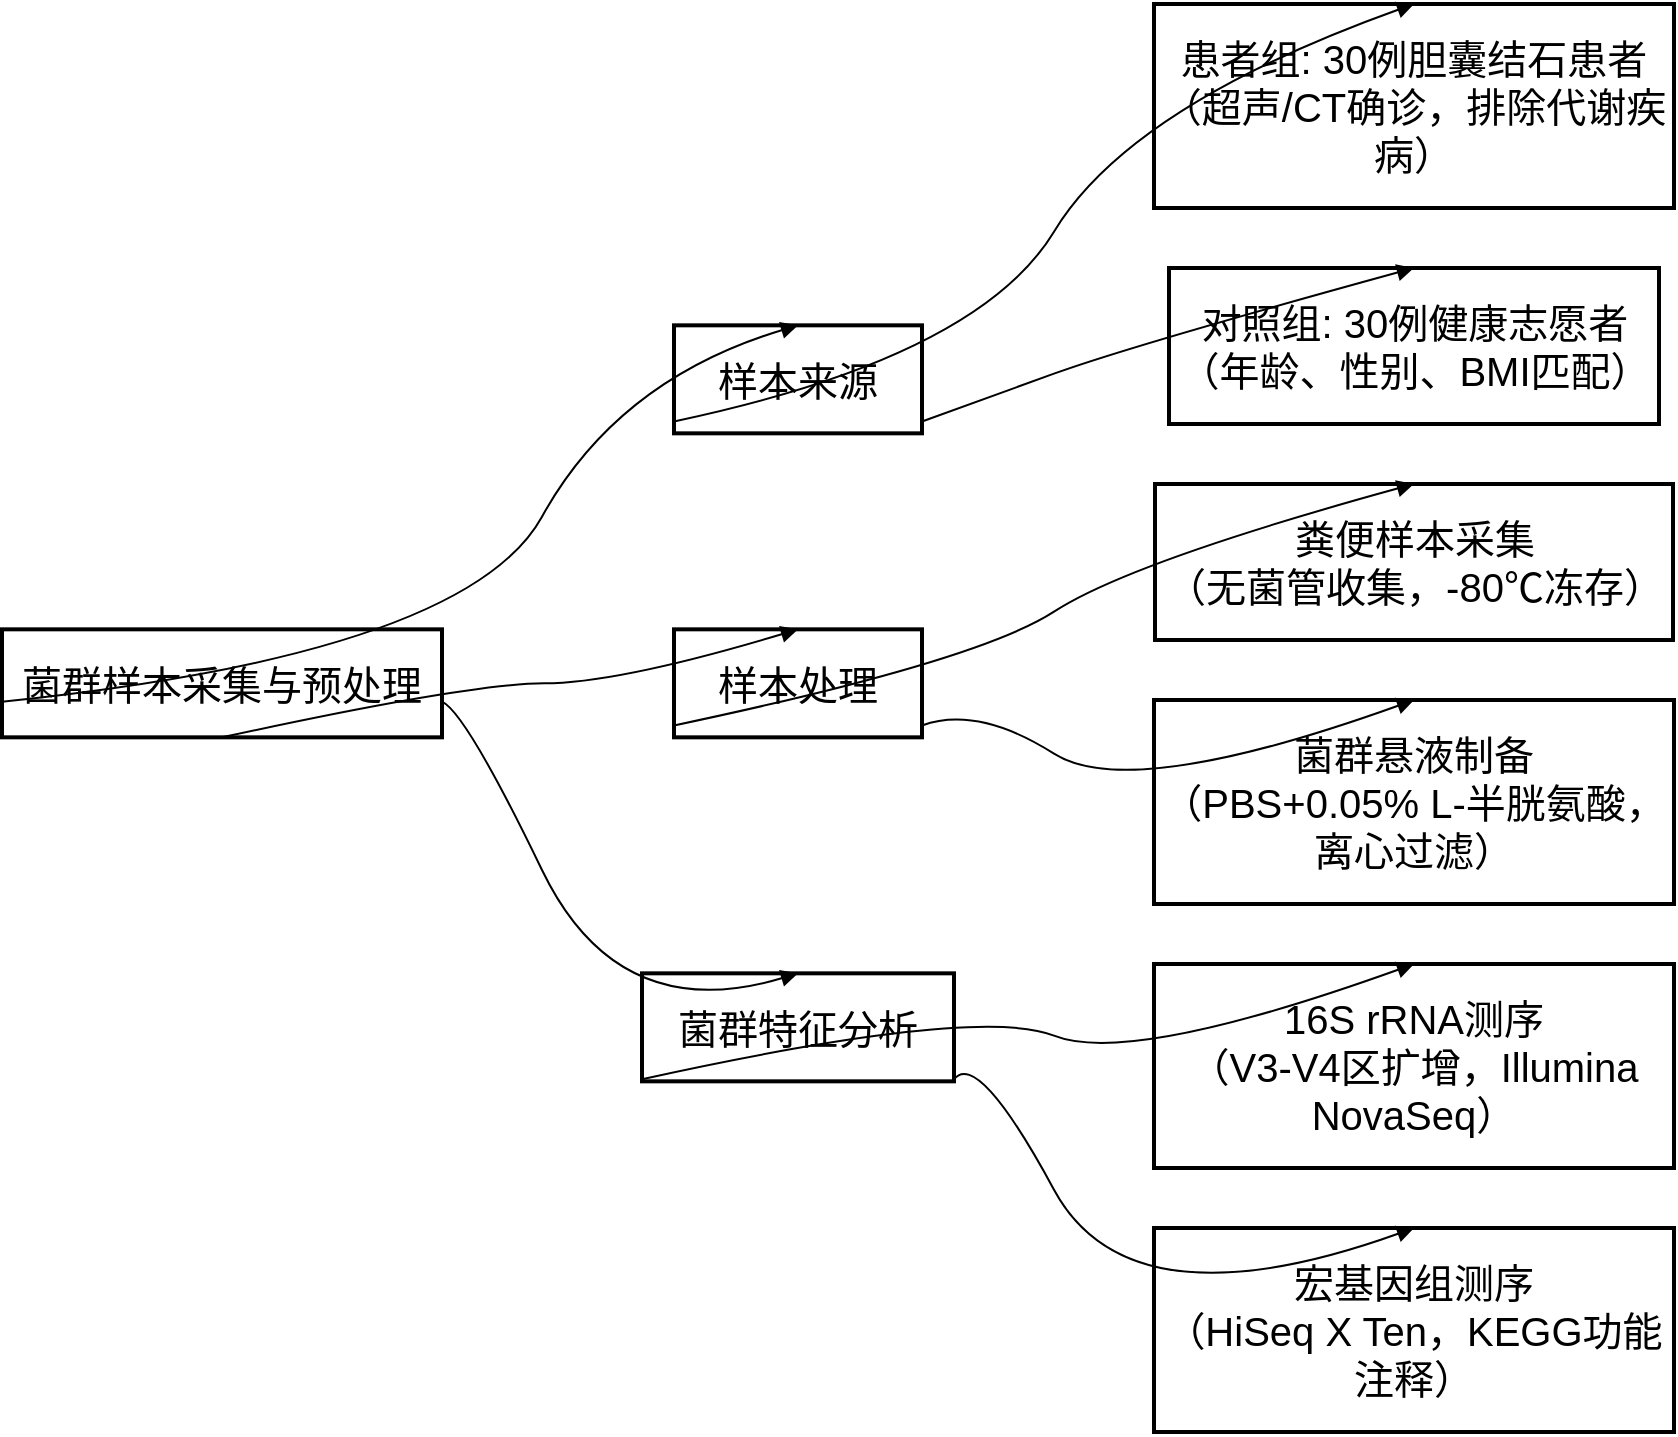 <mxfile version="26.2.14">
  <diagram id="C5RBs43oDa-KdzZeNtuy" name="Page-1">
    <mxGraphModel dx="2245" dy="1931" grid="1" gridSize="10" guides="1" tooltips="1" connect="1" arrows="1" fold="1" page="1" pageScale="1" pageWidth="827" pageHeight="1169" math="0" shadow="0">
      <root>
        <mxCell id="WIyWlLk6GJQsqaUBKTNV-0" />
        <mxCell id="WIyWlLk6GJQsqaUBKTNV-1" parent="WIyWlLk6GJQsqaUBKTNV-0" />
        <mxCell id="n_GMTlLWjzd6wOx4EPxu-156" value="菌群样本采集与预处理" style="whiteSpace=wrap;strokeWidth=2;fontSize=20;" vertex="1" parent="WIyWlLk6GJQsqaUBKTNV-1">
          <mxGeometry y="312.667" width="220" height="54" as="geometry" />
        </mxCell>
        <mxCell id="n_GMTlLWjzd6wOx4EPxu-157" value="样本来源" style="whiteSpace=wrap;strokeWidth=2;fontSize=20;" vertex="1" parent="WIyWlLk6GJQsqaUBKTNV-1">
          <mxGeometry x="336" y="160.667" width="124" height="54" as="geometry" />
        </mxCell>
        <mxCell id="n_GMTlLWjzd6wOx4EPxu-158" value="样本处理" style="whiteSpace=wrap;strokeWidth=2;fontSize=20;" vertex="1" parent="WIyWlLk6GJQsqaUBKTNV-1">
          <mxGeometry x="336" y="312.667" width="124" height="54" as="geometry" />
        </mxCell>
        <mxCell id="n_GMTlLWjzd6wOx4EPxu-159" value="菌群特征分析" style="whiteSpace=wrap;strokeWidth=2;fontSize=20;" vertex="1" parent="WIyWlLk6GJQsqaUBKTNV-1">
          <mxGeometry x="320" y="484.667" width="156" height="54" as="geometry" />
        </mxCell>
        <mxCell id="n_GMTlLWjzd6wOx4EPxu-160" value="患者组: 30例胆囊结石患者&#xa;（超声/CT确诊，排除代谢疾病）" style="whiteSpace=wrap;strokeWidth=2;fontSize=20;" vertex="1" parent="WIyWlLk6GJQsqaUBKTNV-1">
          <mxGeometry x="576" width="260" height="102" as="geometry" />
        </mxCell>
        <mxCell id="n_GMTlLWjzd6wOx4EPxu-161" value="对照组: 30例健康志愿者&#xa;（年龄、性别、BMI匹配）" style="whiteSpace=wrap;strokeWidth=2;fontSize=20;" vertex="1" parent="WIyWlLk6GJQsqaUBKTNV-1">
          <mxGeometry x="583.5" y="132" width="245" height="78" as="geometry" />
        </mxCell>
        <mxCell id="n_GMTlLWjzd6wOx4EPxu-162" value="粪便样本采集&#xa;（无菌管收集，-80℃冻存）" style="whiteSpace=wrap;strokeWidth=2;fontSize=20;" vertex="1" parent="WIyWlLk6GJQsqaUBKTNV-1">
          <mxGeometry x="576.5" y="240" width="259" height="78" as="geometry" />
        </mxCell>
        <mxCell id="n_GMTlLWjzd6wOx4EPxu-163" value="菌群悬液制备&#xa;（PBS+0.05% L-半胱氨酸，离心过滤）" style="whiteSpace=wrap;strokeWidth=2;fontSize=20;" vertex="1" parent="WIyWlLk6GJQsqaUBKTNV-1">
          <mxGeometry x="576" y="348" width="260" height="102" as="geometry" />
        </mxCell>
        <mxCell id="n_GMTlLWjzd6wOx4EPxu-164" value="16S rRNA测序&#xa;（V3-V4区扩增，Illumina NovaSeq）" style="whiteSpace=wrap;strokeWidth=2;fontSize=20;" vertex="1" parent="WIyWlLk6GJQsqaUBKTNV-1">
          <mxGeometry x="576" y="480" width="260" height="102" as="geometry" />
        </mxCell>
        <mxCell id="n_GMTlLWjzd6wOx4EPxu-165" value="宏基因组测序&#xa;（HiSeq X Ten，KEGG功能注释）" style="whiteSpace=wrap;strokeWidth=2;fontSize=20;" vertex="1" parent="WIyWlLk6GJQsqaUBKTNV-1">
          <mxGeometry x="576" y="612" width="260" height="102" as="geometry" />
        </mxCell>
        <mxCell id="n_GMTlLWjzd6wOx4EPxu-166" value="" style="curved=1;startArrow=none;endArrow=block;exitX=0;exitY=0.67;entryX=0.5;entryY=0;rounded=0;noEdgeStyle=1;orthogonal=1;fontSize=20;" edge="1" parent="WIyWlLk6GJQsqaUBKTNV-1" source="n_GMTlLWjzd6wOx4EPxu-156" target="n_GMTlLWjzd6wOx4EPxu-157">
          <mxGeometry relative="1" as="geometry">
            <Array as="points">
              <mxPoint x="232" y="325" />
              <mxPoint x="308" y="187.667" />
            </Array>
          </mxGeometry>
        </mxCell>
        <mxCell id="n_GMTlLWjzd6wOx4EPxu-167" value="" style="curved=1;startArrow=none;endArrow=block;exitX=0.5;exitY=1;entryX=0.5;entryY=0;rounded=0;noEdgeStyle=1;orthogonal=1;fontSize=20;" edge="1" parent="WIyWlLk6GJQsqaUBKTNV-1" source="n_GMTlLWjzd6wOx4EPxu-156" target="n_GMTlLWjzd6wOx4EPxu-158">
          <mxGeometry relative="1" as="geometry">
            <Array as="points">
              <mxPoint x="234" y="339.667" />
              <mxPoint x="308" y="339.667" />
            </Array>
          </mxGeometry>
        </mxCell>
        <mxCell id="n_GMTlLWjzd6wOx4EPxu-168" value="" style="curved=1;startArrow=none;endArrow=block;exitX=1;exitY=0.67;entryX=0.5;entryY=0;rounded=0;noEdgeStyle=1;orthogonal=1;fontSize=20;" edge="1" parent="WIyWlLk6GJQsqaUBKTNV-1" source="n_GMTlLWjzd6wOx4EPxu-156" target="n_GMTlLWjzd6wOx4EPxu-159">
          <mxGeometry relative="1" as="geometry">
            <Array as="points">
              <mxPoint x="232" y="354.333" />
              <mxPoint x="308" y="511.667" />
            </Array>
          </mxGeometry>
        </mxCell>
        <mxCell id="n_GMTlLWjzd6wOx4EPxu-169" value="" style="curved=1;startArrow=none;endArrow=block;exitX=0;exitY=0.89;entryX=0.5;entryY=0;rounded=0;noEdgeStyle=1;orthogonal=1;fontSize=20;" edge="1" parent="WIyWlLk6GJQsqaUBKTNV-1" source="n_GMTlLWjzd6wOx4EPxu-157" target="n_GMTlLWjzd6wOx4EPxu-160">
          <mxGeometry relative="1" as="geometry">
            <Array as="points">
              <mxPoint x="488" y="176.667" />
              <mxPoint x="564" y="51" />
            </Array>
          </mxGeometry>
        </mxCell>
        <mxCell id="n_GMTlLWjzd6wOx4EPxu-170" value="" style="curved=1;startArrow=none;endArrow=block;exitX=1;exitY=0.89;entryX=0.5;entryY=0;rounded=0;noEdgeStyle=1;orthogonal=1;fontSize=20;" edge="1" parent="WIyWlLk6GJQsqaUBKTNV-1" source="n_GMTlLWjzd6wOx4EPxu-157" target="n_GMTlLWjzd6wOx4EPxu-161">
          <mxGeometry relative="1" as="geometry">
            <Array as="points">
              <mxPoint x="488" y="198.667" />
              <mxPoint x="564" y="171" />
            </Array>
          </mxGeometry>
        </mxCell>
        <mxCell id="n_GMTlLWjzd6wOx4EPxu-171" value="" style="curved=1;startArrow=none;endArrow=block;exitX=0;exitY=0.89;entryX=0.5;entryY=0;rounded=0;noEdgeStyle=1;orthogonal=1;fontSize=20;" edge="1" parent="WIyWlLk6GJQsqaUBKTNV-1" source="n_GMTlLWjzd6wOx4EPxu-158" target="n_GMTlLWjzd6wOx4EPxu-162">
          <mxGeometry relative="1" as="geometry">
            <Array as="points">
              <mxPoint x="488" y="328.667" />
              <mxPoint x="564" y="279" />
            </Array>
          </mxGeometry>
        </mxCell>
        <mxCell id="n_GMTlLWjzd6wOx4EPxu-172" value="" style="curved=1;startArrow=none;endArrow=block;exitX=1;exitY=0.89;entryX=0.5;entryY=0;rounded=0;noEdgeStyle=1;orthogonal=1;fontSize=20;" edge="1" parent="WIyWlLk6GJQsqaUBKTNV-1" source="n_GMTlLWjzd6wOx4EPxu-158" target="n_GMTlLWjzd6wOx4EPxu-163">
          <mxGeometry relative="1" as="geometry">
            <Array as="points">
              <mxPoint x="488" y="350.667" />
              <mxPoint x="564" y="399" />
            </Array>
          </mxGeometry>
        </mxCell>
        <mxCell id="n_GMTlLWjzd6wOx4EPxu-173" value="" style="curved=1;startArrow=none;endArrow=block;exitX=0;exitY=0.98;entryX=0.5;entryY=0;rounded=0;noEdgeStyle=1;orthogonal=1;fontSize=20;" edge="1" parent="WIyWlLk6GJQsqaUBKTNV-1" source="n_GMTlLWjzd6wOx4EPxu-159" target="n_GMTlLWjzd6wOx4EPxu-164">
          <mxGeometry relative="1" as="geometry">
            <Array as="points">
              <mxPoint x="488" y="500.667" />
              <mxPoint x="564" y="531" />
            </Array>
          </mxGeometry>
        </mxCell>
        <mxCell id="n_GMTlLWjzd6wOx4EPxu-174" value="" style="curved=1;startArrow=none;endArrow=block;exitX=1;exitY=0.98;entryX=0.5;entryY=0;rounded=0;noEdgeStyle=1;orthogonal=1;fontSize=20;" edge="1" parent="WIyWlLk6GJQsqaUBKTNV-1" source="n_GMTlLWjzd6wOx4EPxu-159" target="n_GMTlLWjzd6wOx4EPxu-165">
          <mxGeometry relative="1" as="geometry">
            <Array as="points">
              <mxPoint x="488" y="522.667" />
              <mxPoint x="564" y="663" />
            </Array>
          </mxGeometry>
        </mxCell>
      </root>
    </mxGraphModel>
  </diagram>
</mxfile>
